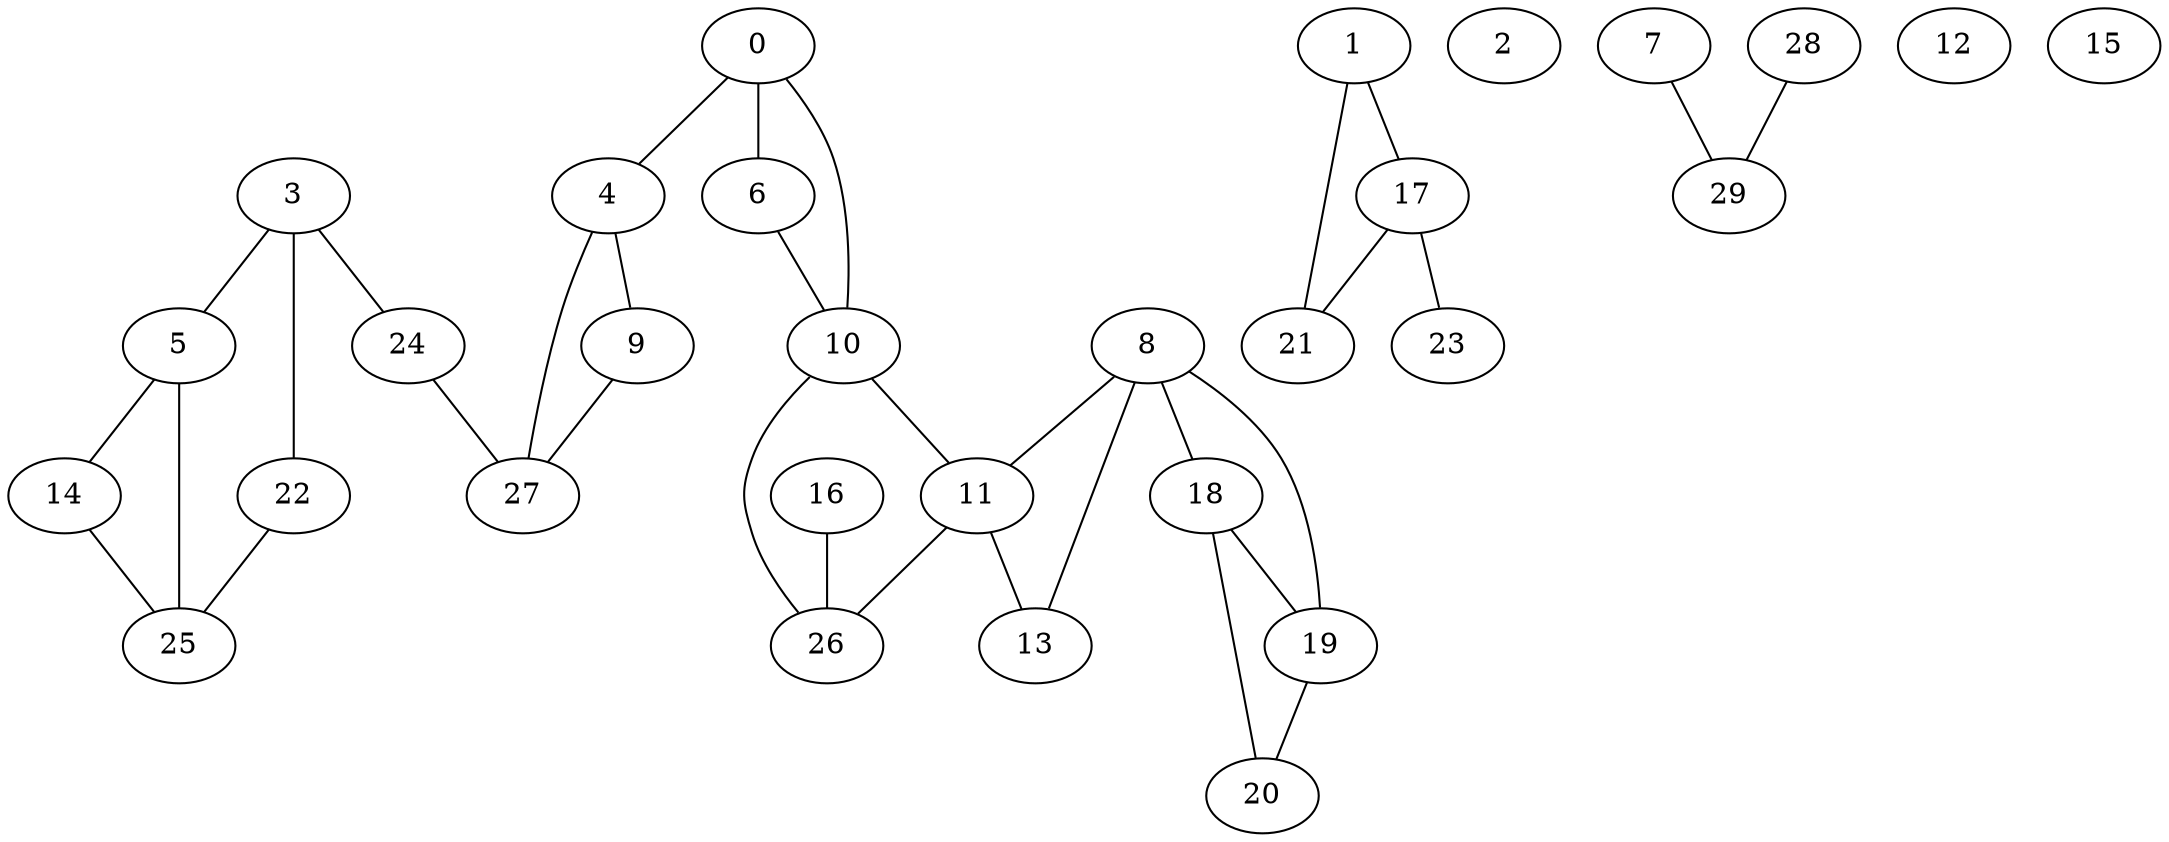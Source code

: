 graph {
  0;
  1;
  2;
  3;
  4;
  5;
  6;
  7;
  8;
  9;
  10;
  11;
  12;
  13;
  14;
  15;
  16;
  17;
  18;
  19;
  20;
  21;
  22;
  23;
  24;
  25;
  26;
  27;
  28;
  29;
  0 -- 4;
  0 -- 6;
  0 -- 10;
  1 -- 17;
  1 -- 21;
  3 -- 5;
  3 -- 22;
  3 -- 24;
  4 -- 9;
  4 -- 27;
  5 -- 25;
  5 -- 14;
  6 -- 10;
  7 -- 29;
  8 -- 18;
  8 -- 19;
  8 -- 11;
  8 -- 13;
  9 -- 27;
  10 -- 26;
  10 -- 11;
  11 -- 26;
  11 -- 13;
  14 -- 25;
  16 -- 26;
  17 -- 21;
  17 -- 23;
  18 -- 19;
  18 -- 20;
  19 -- 20;
  22 -- 25;
  24 -- 27;
  28 -- 29;
}